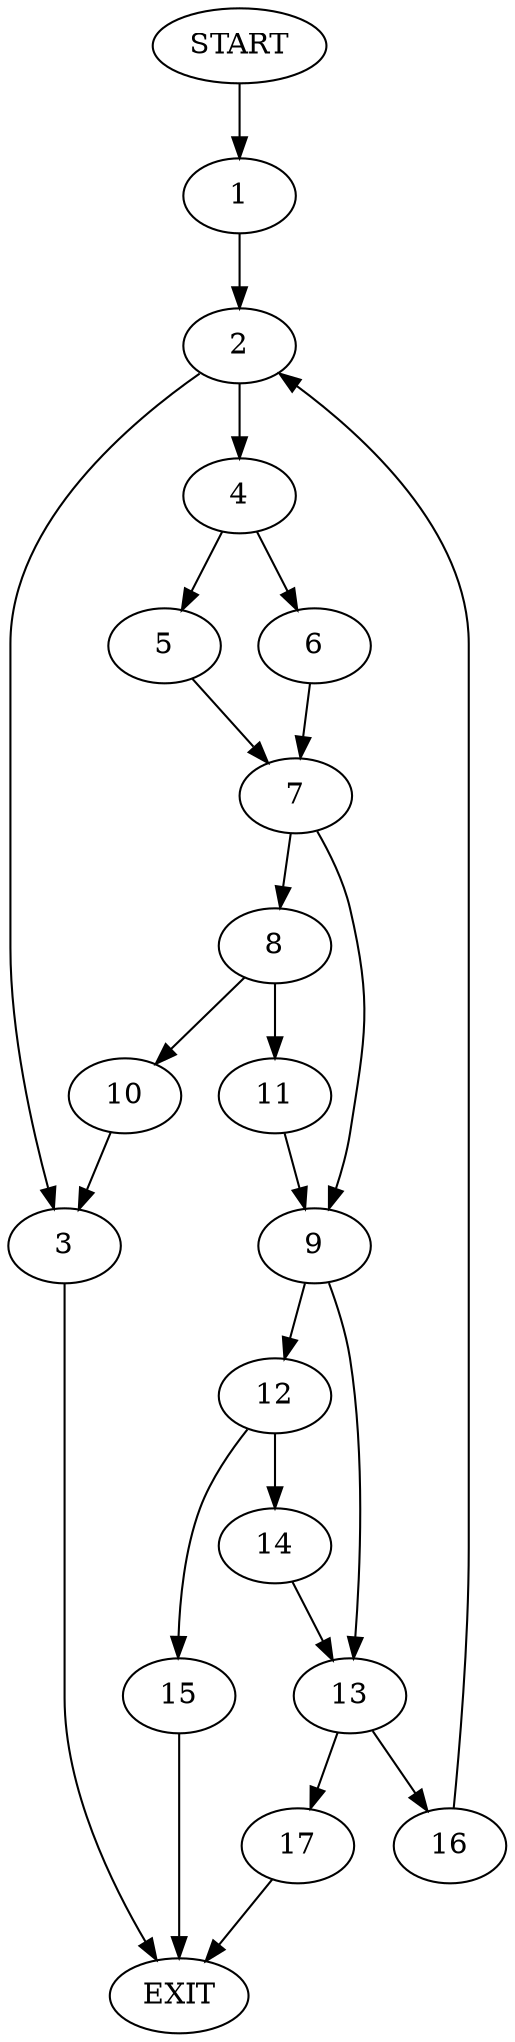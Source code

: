 digraph {
0 [label="START"]
18 [label="EXIT"]
0 -> 1
1 -> 2
2 -> 3
2 -> 4
4 -> 5
4 -> 6
3 -> 18
5 -> 7
6 -> 7
7 -> 8
7 -> 9
8 -> 10
8 -> 11
9 -> 12
9 -> 13
10 -> 3
11 -> 9
12 -> 14
12 -> 15
13 -> 16
13 -> 17
14 -> 13
15 -> 18
17 -> 18
16 -> 2
}
